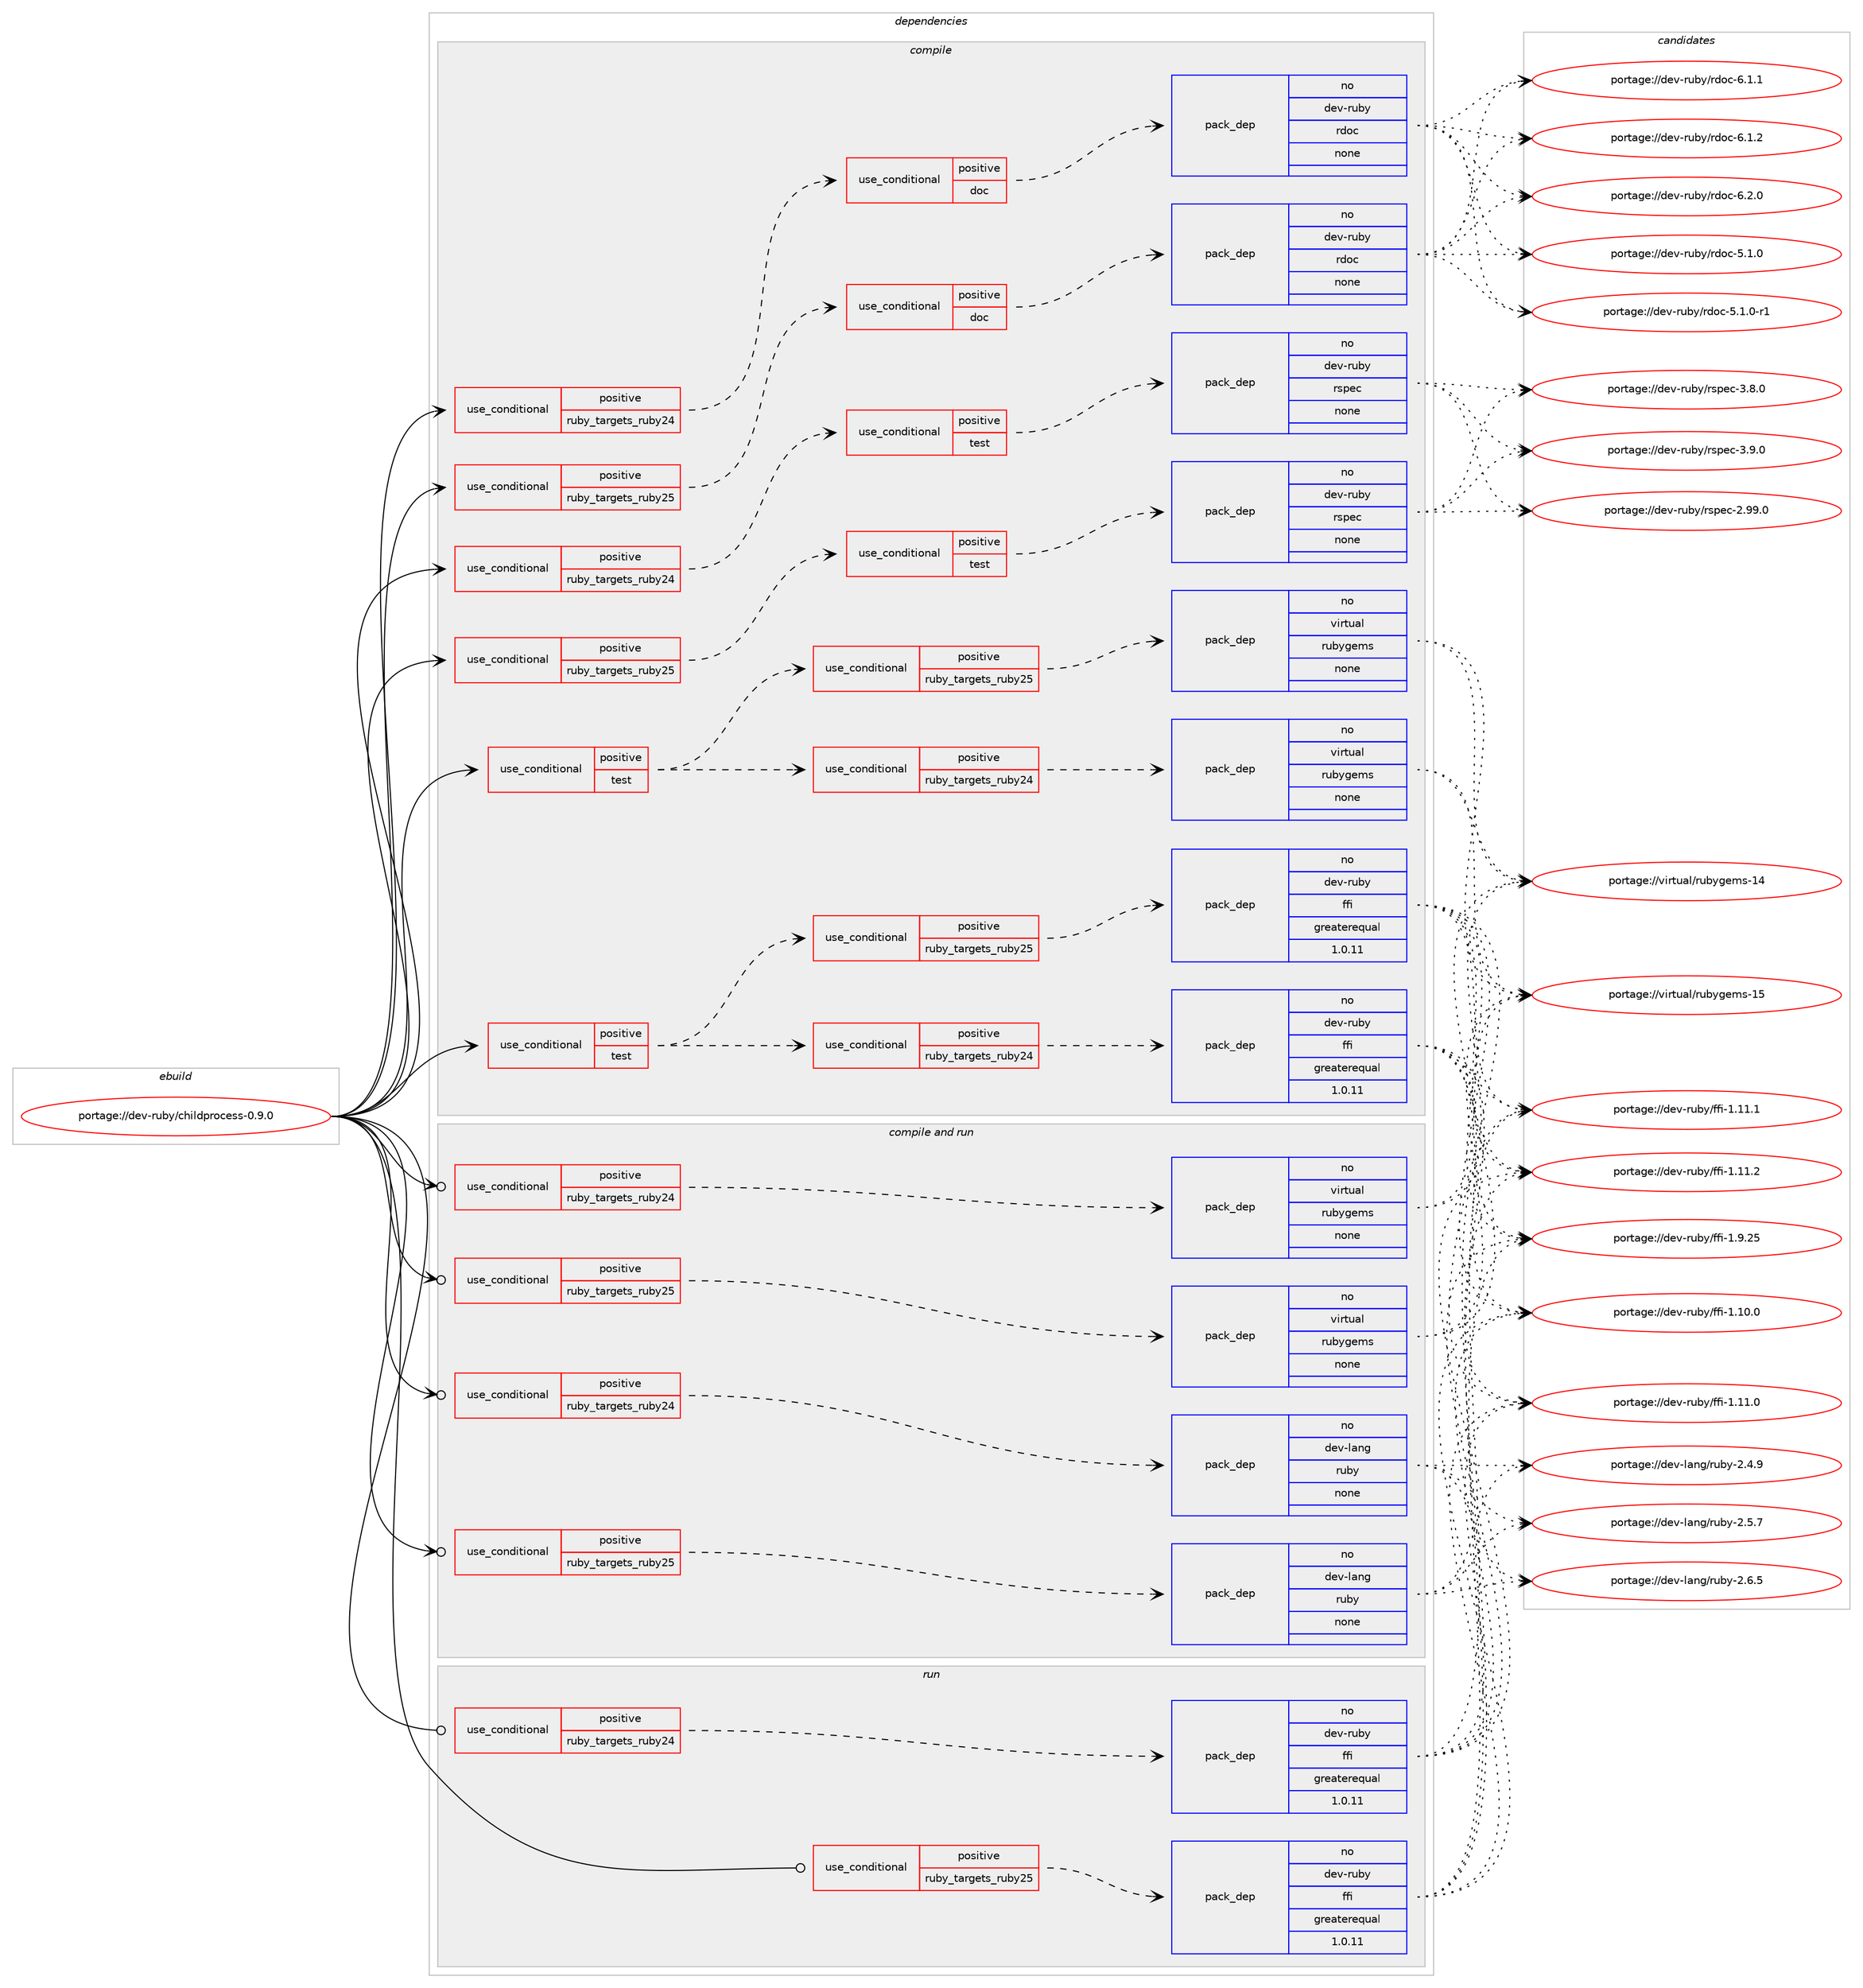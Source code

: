 digraph prolog {

# *************
# Graph options
# *************

newrank=true;
concentrate=true;
compound=true;
graph [rankdir=LR,fontname=Helvetica,fontsize=10,ranksep=1.5];#, ranksep=2.5, nodesep=0.2];
edge  [arrowhead=vee];
node  [fontname=Helvetica,fontsize=10];

# **********
# The ebuild
# **********

subgraph cluster_leftcol {
color=gray;
rank=same;
label=<<i>ebuild</i>>;
id [label="portage://dev-ruby/childprocess-0.9.0", color=red, width=4, href="../dev-ruby/childprocess-0.9.0.svg"];
}

# ****************
# The dependencies
# ****************

subgraph cluster_midcol {
color=gray;
label=<<i>dependencies</i>>;
subgraph cluster_compile {
fillcolor="#eeeeee";
style=filled;
label=<<i>compile</i>>;
subgraph cond49141 {
dependency215408 [label=<<TABLE BORDER="0" CELLBORDER="1" CELLSPACING="0" CELLPADDING="4"><TR><TD ROWSPAN="3" CELLPADDING="10">use_conditional</TD></TR><TR><TD>positive</TD></TR><TR><TD>ruby_targets_ruby24</TD></TR></TABLE>>, shape=none, color=red];
subgraph cond49142 {
dependency215409 [label=<<TABLE BORDER="0" CELLBORDER="1" CELLSPACING="0" CELLPADDING="4"><TR><TD ROWSPAN="3" CELLPADDING="10">use_conditional</TD></TR><TR><TD>positive</TD></TR><TR><TD>doc</TD></TR></TABLE>>, shape=none, color=red];
subgraph pack162786 {
dependency215410 [label=<<TABLE BORDER="0" CELLBORDER="1" CELLSPACING="0" CELLPADDING="4" WIDTH="220"><TR><TD ROWSPAN="6" CELLPADDING="30">pack_dep</TD></TR><TR><TD WIDTH="110">no</TD></TR><TR><TD>dev-ruby</TD></TR><TR><TD>rdoc</TD></TR><TR><TD>none</TD></TR><TR><TD></TD></TR></TABLE>>, shape=none, color=blue];
}
dependency215409:e -> dependency215410:w [weight=20,style="dashed",arrowhead="vee"];
}
dependency215408:e -> dependency215409:w [weight=20,style="dashed",arrowhead="vee"];
}
id:e -> dependency215408:w [weight=20,style="solid",arrowhead="vee"];
subgraph cond49143 {
dependency215411 [label=<<TABLE BORDER="0" CELLBORDER="1" CELLSPACING="0" CELLPADDING="4"><TR><TD ROWSPAN="3" CELLPADDING="10">use_conditional</TD></TR><TR><TD>positive</TD></TR><TR><TD>ruby_targets_ruby24</TD></TR></TABLE>>, shape=none, color=red];
subgraph cond49144 {
dependency215412 [label=<<TABLE BORDER="0" CELLBORDER="1" CELLSPACING="0" CELLPADDING="4"><TR><TD ROWSPAN="3" CELLPADDING="10">use_conditional</TD></TR><TR><TD>positive</TD></TR><TR><TD>test</TD></TR></TABLE>>, shape=none, color=red];
subgraph pack162787 {
dependency215413 [label=<<TABLE BORDER="0" CELLBORDER="1" CELLSPACING="0" CELLPADDING="4" WIDTH="220"><TR><TD ROWSPAN="6" CELLPADDING="30">pack_dep</TD></TR><TR><TD WIDTH="110">no</TD></TR><TR><TD>dev-ruby</TD></TR><TR><TD>rspec</TD></TR><TR><TD>none</TD></TR><TR><TD></TD></TR></TABLE>>, shape=none, color=blue];
}
dependency215412:e -> dependency215413:w [weight=20,style="dashed",arrowhead="vee"];
}
dependency215411:e -> dependency215412:w [weight=20,style="dashed",arrowhead="vee"];
}
id:e -> dependency215411:w [weight=20,style="solid",arrowhead="vee"];
subgraph cond49145 {
dependency215414 [label=<<TABLE BORDER="0" CELLBORDER="1" CELLSPACING="0" CELLPADDING="4"><TR><TD ROWSPAN="3" CELLPADDING="10">use_conditional</TD></TR><TR><TD>positive</TD></TR><TR><TD>ruby_targets_ruby25</TD></TR></TABLE>>, shape=none, color=red];
subgraph cond49146 {
dependency215415 [label=<<TABLE BORDER="0" CELLBORDER="1" CELLSPACING="0" CELLPADDING="4"><TR><TD ROWSPAN="3" CELLPADDING="10">use_conditional</TD></TR><TR><TD>positive</TD></TR><TR><TD>doc</TD></TR></TABLE>>, shape=none, color=red];
subgraph pack162788 {
dependency215416 [label=<<TABLE BORDER="0" CELLBORDER="1" CELLSPACING="0" CELLPADDING="4" WIDTH="220"><TR><TD ROWSPAN="6" CELLPADDING="30">pack_dep</TD></TR><TR><TD WIDTH="110">no</TD></TR><TR><TD>dev-ruby</TD></TR><TR><TD>rdoc</TD></TR><TR><TD>none</TD></TR><TR><TD></TD></TR></TABLE>>, shape=none, color=blue];
}
dependency215415:e -> dependency215416:w [weight=20,style="dashed",arrowhead="vee"];
}
dependency215414:e -> dependency215415:w [weight=20,style="dashed",arrowhead="vee"];
}
id:e -> dependency215414:w [weight=20,style="solid",arrowhead="vee"];
subgraph cond49147 {
dependency215417 [label=<<TABLE BORDER="0" CELLBORDER="1" CELLSPACING="0" CELLPADDING="4"><TR><TD ROWSPAN="3" CELLPADDING="10">use_conditional</TD></TR><TR><TD>positive</TD></TR><TR><TD>ruby_targets_ruby25</TD></TR></TABLE>>, shape=none, color=red];
subgraph cond49148 {
dependency215418 [label=<<TABLE BORDER="0" CELLBORDER="1" CELLSPACING="0" CELLPADDING="4"><TR><TD ROWSPAN="3" CELLPADDING="10">use_conditional</TD></TR><TR><TD>positive</TD></TR><TR><TD>test</TD></TR></TABLE>>, shape=none, color=red];
subgraph pack162789 {
dependency215419 [label=<<TABLE BORDER="0" CELLBORDER="1" CELLSPACING="0" CELLPADDING="4" WIDTH="220"><TR><TD ROWSPAN="6" CELLPADDING="30">pack_dep</TD></TR><TR><TD WIDTH="110">no</TD></TR><TR><TD>dev-ruby</TD></TR><TR><TD>rspec</TD></TR><TR><TD>none</TD></TR><TR><TD></TD></TR></TABLE>>, shape=none, color=blue];
}
dependency215418:e -> dependency215419:w [weight=20,style="dashed",arrowhead="vee"];
}
dependency215417:e -> dependency215418:w [weight=20,style="dashed",arrowhead="vee"];
}
id:e -> dependency215417:w [weight=20,style="solid",arrowhead="vee"];
subgraph cond49149 {
dependency215420 [label=<<TABLE BORDER="0" CELLBORDER="1" CELLSPACING="0" CELLPADDING="4"><TR><TD ROWSPAN="3" CELLPADDING="10">use_conditional</TD></TR><TR><TD>positive</TD></TR><TR><TD>test</TD></TR></TABLE>>, shape=none, color=red];
subgraph cond49150 {
dependency215421 [label=<<TABLE BORDER="0" CELLBORDER="1" CELLSPACING="0" CELLPADDING="4"><TR><TD ROWSPAN="3" CELLPADDING="10">use_conditional</TD></TR><TR><TD>positive</TD></TR><TR><TD>ruby_targets_ruby24</TD></TR></TABLE>>, shape=none, color=red];
subgraph pack162790 {
dependency215422 [label=<<TABLE BORDER="0" CELLBORDER="1" CELLSPACING="0" CELLPADDING="4" WIDTH="220"><TR><TD ROWSPAN="6" CELLPADDING="30">pack_dep</TD></TR><TR><TD WIDTH="110">no</TD></TR><TR><TD>dev-ruby</TD></TR><TR><TD>ffi</TD></TR><TR><TD>greaterequal</TD></TR><TR><TD>1.0.11</TD></TR></TABLE>>, shape=none, color=blue];
}
dependency215421:e -> dependency215422:w [weight=20,style="dashed",arrowhead="vee"];
}
dependency215420:e -> dependency215421:w [weight=20,style="dashed",arrowhead="vee"];
subgraph cond49151 {
dependency215423 [label=<<TABLE BORDER="0" CELLBORDER="1" CELLSPACING="0" CELLPADDING="4"><TR><TD ROWSPAN="3" CELLPADDING="10">use_conditional</TD></TR><TR><TD>positive</TD></TR><TR><TD>ruby_targets_ruby25</TD></TR></TABLE>>, shape=none, color=red];
subgraph pack162791 {
dependency215424 [label=<<TABLE BORDER="0" CELLBORDER="1" CELLSPACING="0" CELLPADDING="4" WIDTH="220"><TR><TD ROWSPAN="6" CELLPADDING="30">pack_dep</TD></TR><TR><TD WIDTH="110">no</TD></TR><TR><TD>dev-ruby</TD></TR><TR><TD>ffi</TD></TR><TR><TD>greaterequal</TD></TR><TR><TD>1.0.11</TD></TR></TABLE>>, shape=none, color=blue];
}
dependency215423:e -> dependency215424:w [weight=20,style="dashed",arrowhead="vee"];
}
dependency215420:e -> dependency215423:w [weight=20,style="dashed",arrowhead="vee"];
}
id:e -> dependency215420:w [weight=20,style="solid",arrowhead="vee"];
subgraph cond49152 {
dependency215425 [label=<<TABLE BORDER="0" CELLBORDER="1" CELLSPACING="0" CELLPADDING="4"><TR><TD ROWSPAN="3" CELLPADDING="10">use_conditional</TD></TR><TR><TD>positive</TD></TR><TR><TD>test</TD></TR></TABLE>>, shape=none, color=red];
subgraph cond49153 {
dependency215426 [label=<<TABLE BORDER="0" CELLBORDER="1" CELLSPACING="0" CELLPADDING="4"><TR><TD ROWSPAN="3" CELLPADDING="10">use_conditional</TD></TR><TR><TD>positive</TD></TR><TR><TD>ruby_targets_ruby24</TD></TR></TABLE>>, shape=none, color=red];
subgraph pack162792 {
dependency215427 [label=<<TABLE BORDER="0" CELLBORDER="1" CELLSPACING="0" CELLPADDING="4" WIDTH="220"><TR><TD ROWSPAN="6" CELLPADDING="30">pack_dep</TD></TR><TR><TD WIDTH="110">no</TD></TR><TR><TD>virtual</TD></TR><TR><TD>rubygems</TD></TR><TR><TD>none</TD></TR><TR><TD></TD></TR></TABLE>>, shape=none, color=blue];
}
dependency215426:e -> dependency215427:w [weight=20,style="dashed",arrowhead="vee"];
}
dependency215425:e -> dependency215426:w [weight=20,style="dashed",arrowhead="vee"];
subgraph cond49154 {
dependency215428 [label=<<TABLE BORDER="0" CELLBORDER="1" CELLSPACING="0" CELLPADDING="4"><TR><TD ROWSPAN="3" CELLPADDING="10">use_conditional</TD></TR><TR><TD>positive</TD></TR><TR><TD>ruby_targets_ruby25</TD></TR></TABLE>>, shape=none, color=red];
subgraph pack162793 {
dependency215429 [label=<<TABLE BORDER="0" CELLBORDER="1" CELLSPACING="0" CELLPADDING="4" WIDTH="220"><TR><TD ROWSPAN="6" CELLPADDING="30">pack_dep</TD></TR><TR><TD WIDTH="110">no</TD></TR><TR><TD>virtual</TD></TR><TR><TD>rubygems</TD></TR><TR><TD>none</TD></TR><TR><TD></TD></TR></TABLE>>, shape=none, color=blue];
}
dependency215428:e -> dependency215429:w [weight=20,style="dashed",arrowhead="vee"];
}
dependency215425:e -> dependency215428:w [weight=20,style="dashed",arrowhead="vee"];
}
id:e -> dependency215425:w [weight=20,style="solid",arrowhead="vee"];
}
subgraph cluster_compileandrun {
fillcolor="#eeeeee";
style=filled;
label=<<i>compile and run</i>>;
subgraph cond49155 {
dependency215430 [label=<<TABLE BORDER="0" CELLBORDER="1" CELLSPACING="0" CELLPADDING="4"><TR><TD ROWSPAN="3" CELLPADDING="10">use_conditional</TD></TR><TR><TD>positive</TD></TR><TR><TD>ruby_targets_ruby24</TD></TR></TABLE>>, shape=none, color=red];
subgraph pack162794 {
dependency215431 [label=<<TABLE BORDER="0" CELLBORDER="1" CELLSPACING="0" CELLPADDING="4" WIDTH="220"><TR><TD ROWSPAN="6" CELLPADDING="30">pack_dep</TD></TR><TR><TD WIDTH="110">no</TD></TR><TR><TD>dev-lang</TD></TR><TR><TD>ruby</TD></TR><TR><TD>none</TD></TR><TR><TD></TD></TR></TABLE>>, shape=none, color=blue];
}
dependency215430:e -> dependency215431:w [weight=20,style="dashed",arrowhead="vee"];
}
id:e -> dependency215430:w [weight=20,style="solid",arrowhead="odotvee"];
subgraph cond49156 {
dependency215432 [label=<<TABLE BORDER="0" CELLBORDER="1" CELLSPACING="0" CELLPADDING="4"><TR><TD ROWSPAN="3" CELLPADDING="10">use_conditional</TD></TR><TR><TD>positive</TD></TR><TR><TD>ruby_targets_ruby24</TD></TR></TABLE>>, shape=none, color=red];
subgraph pack162795 {
dependency215433 [label=<<TABLE BORDER="0" CELLBORDER="1" CELLSPACING="0" CELLPADDING="4" WIDTH="220"><TR><TD ROWSPAN="6" CELLPADDING="30">pack_dep</TD></TR><TR><TD WIDTH="110">no</TD></TR><TR><TD>virtual</TD></TR><TR><TD>rubygems</TD></TR><TR><TD>none</TD></TR><TR><TD></TD></TR></TABLE>>, shape=none, color=blue];
}
dependency215432:e -> dependency215433:w [weight=20,style="dashed",arrowhead="vee"];
}
id:e -> dependency215432:w [weight=20,style="solid",arrowhead="odotvee"];
subgraph cond49157 {
dependency215434 [label=<<TABLE BORDER="0" CELLBORDER="1" CELLSPACING="0" CELLPADDING="4"><TR><TD ROWSPAN="3" CELLPADDING="10">use_conditional</TD></TR><TR><TD>positive</TD></TR><TR><TD>ruby_targets_ruby25</TD></TR></TABLE>>, shape=none, color=red];
subgraph pack162796 {
dependency215435 [label=<<TABLE BORDER="0" CELLBORDER="1" CELLSPACING="0" CELLPADDING="4" WIDTH="220"><TR><TD ROWSPAN="6" CELLPADDING="30">pack_dep</TD></TR><TR><TD WIDTH="110">no</TD></TR><TR><TD>dev-lang</TD></TR><TR><TD>ruby</TD></TR><TR><TD>none</TD></TR><TR><TD></TD></TR></TABLE>>, shape=none, color=blue];
}
dependency215434:e -> dependency215435:w [weight=20,style="dashed",arrowhead="vee"];
}
id:e -> dependency215434:w [weight=20,style="solid",arrowhead="odotvee"];
subgraph cond49158 {
dependency215436 [label=<<TABLE BORDER="0" CELLBORDER="1" CELLSPACING="0" CELLPADDING="4"><TR><TD ROWSPAN="3" CELLPADDING="10">use_conditional</TD></TR><TR><TD>positive</TD></TR><TR><TD>ruby_targets_ruby25</TD></TR></TABLE>>, shape=none, color=red];
subgraph pack162797 {
dependency215437 [label=<<TABLE BORDER="0" CELLBORDER="1" CELLSPACING="0" CELLPADDING="4" WIDTH="220"><TR><TD ROWSPAN="6" CELLPADDING="30">pack_dep</TD></TR><TR><TD WIDTH="110">no</TD></TR><TR><TD>virtual</TD></TR><TR><TD>rubygems</TD></TR><TR><TD>none</TD></TR><TR><TD></TD></TR></TABLE>>, shape=none, color=blue];
}
dependency215436:e -> dependency215437:w [weight=20,style="dashed",arrowhead="vee"];
}
id:e -> dependency215436:w [weight=20,style="solid",arrowhead="odotvee"];
}
subgraph cluster_run {
fillcolor="#eeeeee";
style=filled;
label=<<i>run</i>>;
subgraph cond49159 {
dependency215438 [label=<<TABLE BORDER="0" CELLBORDER="1" CELLSPACING="0" CELLPADDING="4"><TR><TD ROWSPAN="3" CELLPADDING="10">use_conditional</TD></TR><TR><TD>positive</TD></TR><TR><TD>ruby_targets_ruby24</TD></TR></TABLE>>, shape=none, color=red];
subgraph pack162798 {
dependency215439 [label=<<TABLE BORDER="0" CELLBORDER="1" CELLSPACING="0" CELLPADDING="4" WIDTH="220"><TR><TD ROWSPAN="6" CELLPADDING="30">pack_dep</TD></TR><TR><TD WIDTH="110">no</TD></TR><TR><TD>dev-ruby</TD></TR><TR><TD>ffi</TD></TR><TR><TD>greaterequal</TD></TR><TR><TD>1.0.11</TD></TR></TABLE>>, shape=none, color=blue];
}
dependency215438:e -> dependency215439:w [weight=20,style="dashed",arrowhead="vee"];
}
id:e -> dependency215438:w [weight=20,style="solid",arrowhead="odot"];
subgraph cond49160 {
dependency215440 [label=<<TABLE BORDER="0" CELLBORDER="1" CELLSPACING="0" CELLPADDING="4"><TR><TD ROWSPAN="3" CELLPADDING="10">use_conditional</TD></TR><TR><TD>positive</TD></TR><TR><TD>ruby_targets_ruby25</TD></TR></TABLE>>, shape=none, color=red];
subgraph pack162799 {
dependency215441 [label=<<TABLE BORDER="0" CELLBORDER="1" CELLSPACING="0" CELLPADDING="4" WIDTH="220"><TR><TD ROWSPAN="6" CELLPADDING="30">pack_dep</TD></TR><TR><TD WIDTH="110">no</TD></TR><TR><TD>dev-ruby</TD></TR><TR><TD>ffi</TD></TR><TR><TD>greaterequal</TD></TR><TR><TD>1.0.11</TD></TR></TABLE>>, shape=none, color=blue];
}
dependency215440:e -> dependency215441:w [weight=20,style="dashed",arrowhead="vee"];
}
id:e -> dependency215440:w [weight=20,style="solid",arrowhead="odot"];
}
}

# **************
# The candidates
# **************

subgraph cluster_choices {
rank=same;
color=gray;
label=<<i>candidates</i>>;

subgraph choice162786 {
color=black;
nodesep=1;
choiceportage10010111845114117981214711410011199455346494648 [label="portage://dev-ruby/rdoc-5.1.0", color=red, width=4,href="../dev-ruby/rdoc-5.1.0.svg"];
choiceportage100101118451141179812147114100111994553464946484511449 [label="portage://dev-ruby/rdoc-5.1.0-r1", color=red, width=4,href="../dev-ruby/rdoc-5.1.0-r1.svg"];
choiceportage10010111845114117981214711410011199455446494649 [label="portage://dev-ruby/rdoc-6.1.1", color=red, width=4,href="../dev-ruby/rdoc-6.1.1.svg"];
choiceportage10010111845114117981214711410011199455446494650 [label="portage://dev-ruby/rdoc-6.1.2", color=red, width=4,href="../dev-ruby/rdoc-6.1.2.svg"];
choiceportage10010111845114117981214711410011199455446504648 [label="portage://dev-ruby/rdoc-6.2.0", color=red, width=4,href="../dev-ruby/rdoc-6.2.0.svg"];
dependency215410:e -> choiceportage10010111845114117981214711410011199455346494648:w [style=dotted,weight="100"];
dependency215410:e -> choiceportage100101118451141179812147114100111994553464946484511449:w [style=dotted,weight="100"];
dependency215410:e -> choiceportage10010111845114117981214711410011199455446494649:w [style=dotted,weight="100"];
dependency215410:e -> choiceportage10010111845114117981214711410011199455446494650:w [style=dotted,weight="100"];
dependency215410:e -> choiceportage10010111845114117981214711410011199455446504648:w [style=dotted,weight="100"];
}
subgraph choice162787 {
color=black;
nodesep=1;
choiceportage1001011184511411798121471141151121019945504657574648 [label="portage://dev-ruby/rspec-2.99.0", color=red, width=4,href="../dev-ruby/rspec-2.99.0.svg"];
choiceportage10010111845114117981214711411511210199455146564648 [label="portage://dev-ruby/rspec-3.8.0", color=red, width=4,href="../dev-ruby/rspec-3.8.0.svg"];
choiceportage10010111845114117981214711411511210199455146574648 [label="portage://dev-ruby/rspec-3.9.0", color=red, width=4,href="../dev-ruby/rspec-3.9.0.svg"];
dependency215413:e -> choiceportage1001011184511411798121471141151121019945504657574648:w [style=dotted,weight="100"];
dependency215413:e -> choiceportage10010111845114117981214711411511210199455146564648:w [style=dotted,weight="100"];
dependency215413:e -> choiceportage10010111845114117981214711411511210199455146574648:w [style=dotted,weight="100"];
}
subgraph choice162788 {
color=black;
nodesep=1;
choiceportage10010111845114117981214711410011199455346494648 [label="portage://dev-ruby/rdoc-5.1.0", color=red, width=4,href="../dev-ruby/rdoc-5.1.0.svg"];
choiceportage100101118451141179812147114100111994553464946484511449 [label="portage://dev-ruby/rdoc-5.1.0-r1", color=red, width=4,href="../dev-ruby/rdoc-5.1.0-r1.svg"];
choiceportage10010111845114117981214711410011199455446494649 [label="portage://dev-ruby/rdoc-6.1.1", color=red, width=4,href="../dev-ruby/rdoc-6.1.1.svg"];
choiceportage10010111845114117981214711410011199455446494650 [label="portage://dev-ruby/rdoc-6.1.2", color=red, width=4,href="../dev-ruby/rdoc-6.1.2.svg"];
choiceportage10010111845114117981214711410011199455446504648 [label="portage://dev-ruby/rdoc-6.2.0", color=red, width=4,href="../dev-ruby/rdoc-6.2.0.svg"];
dependency215416:e -> choiceportage10010111845114117981214711410011199455346494648:w [style=dotted,weight="100"];
dependency215416:e -> choiceportage100101118451141179812147114100111994553464946484511449:w [style=dotted,weight="100"];
dependency215416:e -> choiceportage10010111845114117981214711410011199455446494649:w [style=dotted,weight="100"];
dependency215416:e -> choiceportage10010111845114117981214711410011199455446494650:w [style=dotted,weight="100"];
dependency215416:e -> choiceportage10010111845114117981214711410011199455446504648:w [style=dotted,weight="100"];
}
subgraph choice162789 {
color=black;
nodesep=1;
choiceportage1001011184511411798121471141151121019945504657574648 [label="portage://dev-ruby/rspec-2.99.0", color=red, width=4,href="../dev-ruby/rspec-2.99.0.svg"];
choiceportage10010111845114117981214711411511210199455146564648 [label="portage://dev-ruby/rspec-3.8.0", color=red, width=4,href="../dev-ruby/rspec-3.8.0.svg"];
choiceportage10010111845114117981214711411511210199455146574648 [label="portage://dev-ruby/rspec-3.9.0", color=red, width=4,href="../dev-ruby/rspec-3.9.0.svg"];
dependency215419:e -> choiceportage1001011184511411798121471141151121019945504657574648:w [style=dotted,weight="100"];
dependency215419:e -> choiceportage10010111845114117981214711411511210199455146564648:w [style=dotted,weight="100"];
dependency215419:e -> choiceportage10010111845114117981214711411511210199455146574648:w [style=dotted,weight="100"];
}
subgraph choice162790 {
color=black;
nodesep=1;
choiceportage10010111845114117981214710210210545494649484648 [label="portage://dev-ruby/ffi-1.10.0", color=red, width=4,href="../dev-ruby/ffi-1.10.0.svg"];
choiceportage10010111845114117981214710210210545494649494648 [label="portage://dev-ruby/ffi-1.11.0", color=red, width=4,href="../dev-ruby/ffi-1.11.0.svg"];
choiceportage10010111845114117981214710210210545494649494649 [label="portage://dev-ruby/ffi-1.11.1", color=red, width=4,href="../dev-ruby/ffi-1.11.1.svg"];
choiceportage10010111845114117981214710210210545494649494650 [label="portage://dev-ruby/ffi-1.11.2", color=red, width=4,href="../dev-ruby/ffi-1.11.2.svg"];
choiceportage10010111845114117981214710210210545494657465053 [label="portage://dev-ruby/ffi-1.9.25", color=red, width=4,href="../dev-ruby/ffi-1.9.25.svg"];
dependency215422:e -> choiceportage10010111845114117981214710210210545494649484648:w [style=dotted,weight="100"];
dependency215422:e -> choiceportage10010111845114117981214710210210545494649494648:w [style=dotted,weight="100"];
dependency215422:e -> choiceportage10010111845114117981214710210210545494649494649:w [style=dotted,weight="100"];
dependency215422:e -> choiceportage10010111845114117981214710210210545494649494650:w [style=dotted,weight="100"];
dependency215422:e -> choiceportage10010111845114117981214710210210545494657465053:w [style=dotted,weight="100"];
}
subgraph choice162791 {
color=black;
nodesep=1;
choiceportage10010111845114117981214710210210545494649484648 [label="portage://dev-ruby/ffi-1.10.0", color=red, width=4,href="../dev-ruby/ffi-1.10.0.svg"];
choiceportage10010111845114117981214710210210545494649494648 [label="portage://dev-ruby/ffi-1.11.0", color=red, width=4,href="../dev-ruby/ffi-1.11.0.svg"];
choiceportage10010111845114117981214710210210545494649494649 [label="portage://dev-ruby/ffi-1.11.1", color=red, width=4,href="../dev-ruby/ffi-1.11.1.svg"];
choiceportage10010111845114117981214710210210545494649494650 [label="portage://dev-ruby/ffi-1.11.2", color=red, width=4,href="../dev-ruby/ffi-1.11.2.svg"];
choiceportage10010111845114117981214710210210545494657465053 [label="portage://dev-ruby/ffi-1.9.25", color=red, width=4,href="../dev-ruby/ffi-1.9.25.svg"];
dependency215424:e -> choiceportage10010111845114117981214710210210545494649484648:w [style=dotted,weight="100"];
dependency215424:e -> choiceportage10010111845114117981214710210210545494649494648:w [style=dotted,weight="100"];
dependency215424:e -> choiceportage10010111845114117981214710210210545494649494649:w [style=dotted,weight="100"];
dependency215424:e -> choiceportage10010111845114117981214710210210545494649494650:w [style=dotted,weight="100"];
dependency215424:e -> choiceportage10010111845114117981214710210210545494657465053:w [style=dotted,weight="100"];
}
subgraph choice162792 {
color=black;
nodesep=1;
choiceportage118105114116117971084711411798121103101109115454952 [label="portage://virtual/rubygems-14", color=red, width=4,href="../virtual/rubygems-14.svg"];
choiceportage118105114116117971084711411798121103101109115454953 [label="portage://virtual/rubygems-15", color=red, width=4,href="../virtual/rubygems-15.svg"];
dependency215427:e -> choiceportage118105114116117971084711411798121103101109115454952:w [style=dotted,weight="100"];
dependency215427:e -> choiceportage118105114116117971084711411798121103101109115454953:w [style=dotted,weight="100"];
}
subgraph choice162793 {
color=black;
nodesep=1;
choiceportage118105114116117971084711411798121103101109115454952 [label="portage://virtual/rubygems-14", color=red, width=4,href="../virtual/rubygems-14.svg"];
choiceportage118105114116117971084711411798121103101109115454953 [label="portage://virtual/rubygems-15", color=red, width=4,href="../virtual/rubygems-15.svg"];
dependency215429:e -> choiceportage118105114116117971084711411798121103101109115454952:w [style=dotted,weight="100"];
dependency215429:e -> choiceportage118105114116117971084711411798121103101109115454953:w [style=dotted,weight="100"];
}
subgraph choice162794 {
color=black;
nodesep=1;
choiceportage10010111845108971101034711411798121455046524657 [label="portage://dev-lang/ruby-2.4.9", color=red, width=4,href="../dev-lang/ruby-2.4.9.svg"];
choiceportage10010111845108971101034711411798121455046534655 [label="portage://dev-lang/ruby-2.5.7", color=red, width=4,href="../dev-lang/ruby-2.5.7.svg"];
choiceportage10010111845108971101034711411798121455046544653 [label="portage://dev-lang/ruby-2.6.5", color=red, width=4,href="../dev-lang/ruby-2.6.5.svg"];
dependency215431:e -> choiceportage10010111845108971101034711411798121455046524657:w [style=dotted,weight="100"];
dependency215431:e -> choiceportage10010111845108971101034711411798121455046534655:w [style=dotted,weight="100"];
dependency215431:e -> choiceportage10010111845108971101034711411798121455046544653:w [style=dotted,weight="100"];
}
subgraph choice162795 {
color=black;
nodesep=1;
choiceportage118105114116117971084711411798121103101109115454952 [label="portage://virtual/rubygems-14", color=red, width=4,href="../virtual/rubygems-14.svg"];
choiceportage118105114116117971084711411798121103101109115454953 [label="portage://virtual/rubygems-15", color=red, width=4,href="../virtual/rubygems-15.svg"];
dependency215433:e -> choiceportage118105114116117971084711411798121103101109115454952:w [style=dotted,weight="100"];
dependency215433:e -> choiceportage118105114116117971084711411798121103101109115454953:w [style=dotted,weight="100"];
}
subgraph choice162796 {
color=black;
nodesep=1;
choiceportage10010111845108971101034711411798121455046524657 [label="portage://dev-lang/ruby-2.4.9", color=red, width=4,href="../dev-lang/ruby-2.4.9.svg"];
choiceportage10010111845108971101034711411798121455046534655 [label="portage://dev-lang/ruby-2.5.7", color=red, width=4,href="../dev-lang/ruby-2.5.7.svg"];
choiceportage10010111845108971101034711411798121455046544653 [label="portage://dev-lang/ruby-2.6.5", color=red, width=4,href="../dev-lang/ruby-2.6.5.svg"];
dependency215435:e -> choiceportage10010111845108971101034711411798121455046524657:w [style=dotted,weight="100"];
dependency215435:e -> choiceportage10010111845108971101034711411798121455046534655:w [style=dotted,weight="100"];
dependency215435:e -> choiceportage10010111845108971101034711411798121455046544653:w [style=dotted,weight="100"];
}
subgraph choice162797 {
color=black;
nodesep=1;
choiceportage118105114116117971084711411798121103101109115454952 [label="portage://virtual/rubygems-14", color=red, width=4,href="../virtual/rubygems-14.svg"];
choiceportage118105114116117971084711411798121103101109115454953 [label="portage://virtual/rubygems-15", color=red, width=4,href="../virtual/rubygems-15.svg"];
dependency215437:e -> choiceportage118105114116117971084711411798121103101109115454952:w [style=dotted,weight="100"];
dependency215437:e -> choiceportage118105114116117971084711411798121103101109115454953:w [style=dotted,weight="100"];
}
subgraph choice162798 {
color=black;
nodesep=1;
choiceportage10010111845114117981214710210210545494649484648 [label="portage://dev-ruby/ffi-1.10.0", color=red, width=4,href="../dev-ruby/ffi-1.10.0.svg"];
choiceportage10010111845114117981214710210210545494649494648 [label="portage://dev-ruby/ffi-1.11.0", color=red, width=4,href="../dev-ruby/ffi-1.11.0.svg"];
choiceportage10010111845114117981214710210210545494649494649 [label="portage://dev-ruby/ffi-1.11.1", color=red, width=4,href="../dev-ruby/ffi-1.11.1.svg"];
choiceportage10010111845114117981214710210210545494649494650 [label="portage://dev-ruby/ffi-1.11.2", color=red, width=4,href="../dev-ruby/ffi-1.11.2.svg"];
choiceportage10010111845114117981214710210210545494657465053 [label="portage://dev-ruby/ffi-1.9.25", color=red, width=4,href="../dev-ruby/ffi-1.9.25.svg"];
dependency215439:e -> choiceportage10010111845114117981214710210210545494649484648:w [style=dotted,weight="100"];
dependency215439:e -> choiceportage10010111845114117981214710210210545494649494648:w [style=dotted,weight="100"];
dependency215439:e -> choiceportage10010111845114117981214710210210545494649494649:w [style=dotted,weight="100"];
dependency215439:e -> choiceportage10010111845114117981214710210210545494649494650:w [style=dotted,weight="100"];
dependency215439:e -> choiceportage10010111845114117981214710210210545494657465053:w [style=dotted,weight="100"];
}
subgraph choice162799 {
color=black;
nodesep=1;
choiceportage10010111845114117981214710210210545494649484648 [label="portage://dev-ruby/ffi-1.10.0", color=red, width=4,href="../dev-ruby/ffi-1.10.0.svg"];
choiceportage10010111845114117981214710210210545494649494648 [label="portage://dev-ruby/ffi-1.11.0", color=red, width=4,href="../dev-ruby/ffi-1.11.0.svg"];
choiceportage10010111845114117981214710210210545494649494649 [label="portage://dev-ruby/ffi-1.11.1", color=red, width=4,href="../dev-ruby/ffi-1.11.1.svg"];
choiceportage10010111845114117981214710210210545494649494650 [label="portage://dev-ruby/ffi-1.11.2", color=red, width=4,href="../dev-ruby/ffi-1.11.2.svg"];
choiceportage10010111845114117981214710210210545494657465053 [label="portage://dev-ruby/ffi-1.9.25", color=red, width=4,href="../dev-ruby/ffi-1.9.25.svg"];
dependency215441:e -> choiceportage10010111845114117981214710210210545494649484648:w [style=dotted,weight="100"];
dependency215441:e -> choiceportage10010111845114117981214710210210545494649494648:w [style=dotted,weight="100"];
dependency215441:e -> choiceportage10010111845114117981214710210210545494649494649:w [style=dotted,weight="100"];
dependency215441:e -> choiceportage10010111845114117981214710210210545494649494650:w [style=dotted,weight="100"];
dependency215441:e -> choiceportage10010111845114117981214710210210545494657465053:w [style=dotted,weight="100"];
}
}

}
